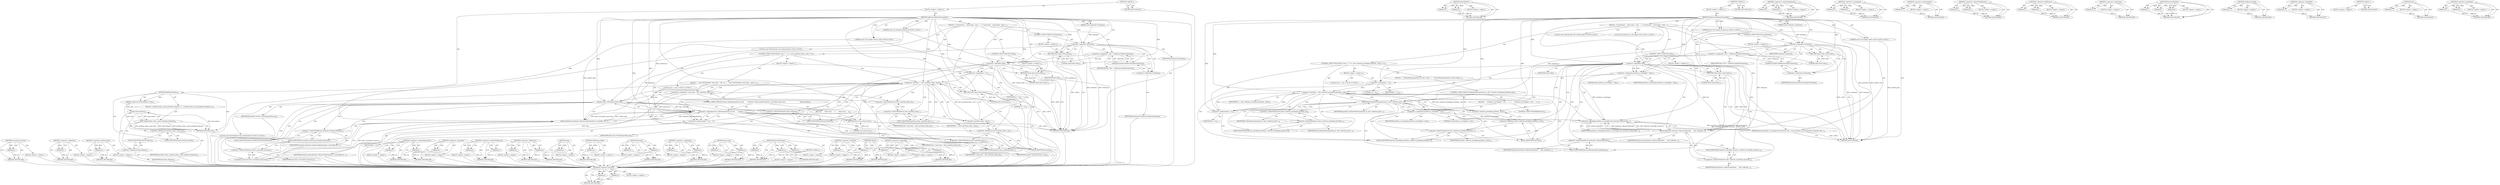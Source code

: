 digraph "&lt;operator&gt;.logicalAnd" {
vulnerable_120 [label=<(METHOD,&lt;operator&gt;.lessThan)>];
vulnerable_121 [label=<(PARAM,p1)>];
vulnerable_122 [label=<(PARAM,p2)>];
vulnerable_123 [label=<(BLOCK,&lt;empty&gt;,&lt;empty&gt;)>];
vulnerable_124 [label=<(METHOD_RETURN,ANY)>];
vulnerable_143 [label=<(METHOD,MatchPattern)>];
vulnerable_144 [label=<(PARAM,p1)>];
vulnerable_145 [label=<(PARAM,p2)>];
vulnerable_146 [label=<(BLOCK,&lt;empty&gt;,&lt;empty&gt;)>];
vulnerable_147 [label=<(METHOD_RETURN,ANY)>];
vulnerable_6 [label=<(METHOD,&lt;global&gt;)<SUB>1</SUB>>];
vulnerable_7 [label=<(BLOCK,&lt;empty&gt;,&lt;empty&gt;)<SUB>1</SUB>>];
vulnerable_8 [label=<(METHOD,IsResourceWebviewAccessible)<SUB>1</SUB>>];
vulnerable_9 [label=<(PARAM,const Extension* extension)<SUB>2</SUB>>];
vulnerable_10 [label="<(PARAM,const std::string&amp; partition_id)<SUB>3</SUB>>"];
vulnerable_11 [label="<(PARAM,const std::string&amp; relative_path)<SUB>4</SUB>>"];
vulnerable_12 [label=<(BLOCK,{
  if (!extension)
    return false;

  const ...,{
  if (!extension)
    return false;

  const ...)<SUB>4</SUB>>];
vulnerable_13 [label=<(CONTROL_STRUCTURE,IF,if (!extension))<SUB>5</SUB>>];
vulnerable_14 [label=<(&lt;operator&gt;.logicalNot,!extension)<SUB>5</SUB>>];
vulnerable_15 [label=<(IDENTIFIER,extension,!extension)<SUB>5</SUB>>];
vulnerable_16 [label=<(BLOCK,&lt;empty&gt;,&lt;empty&gt;)<SUB>6</SUB>>];
vulnerable_17 [label=<(RETURN,return false;,return false;)<SUB>6</SUB>>];
vulnerable_18 [label=<(LITERAL,false,return false;)<SUB>6</SUB>>];
vulnerable_19 [label="<(LOCAL,const WebviewInfo* info: WebviewInfo*)<SUB>8</SUB>>"];
vulnerable_20 [label=<(&lt;operator&gt;.assignment,* info = GetResourcesInfo(*extension))<SUB>8</SUB>>];
vulnerable_21 [label=<(IDENTIFIER,info,* info = GetResourcesInfo(*extension))<SUB>8</SUB>>];
vulnerable_22 [label=<(GetResourcesInfo,GetResourcesInfo(*extension))<SUB>8</SUB>>];
vulnerable_23 [label=<(&lt;operator&gt;.indirection,*extension)<SUB>8</SUB>>];
vulnerable_24 [label=<(IDENTIFIER,extension,GetResourcesInfo(*extension))<SUB>8</SUB>>];
vulnerable_25 [label=<(CONTROL_STRUCTURE,IF,if (!info))<SUB>9</SUB>>];
vulnerable_26 [label=<(&lt;operator&gt;.logicalNot,!info)<SUB>9</SUB>>];
vulnerable_27 [label=<(IDENTIFIER,info,!info)<SUB>9</SUB>>];
vulnerable_28 [label=<(BLOCK,&lt;empty&gt;,&lt;empty&gt;)<SUB>10</SUB>>];
vulnerable_29 [label=<(RETURN,return false;,return false;)<SUB>10</SUB>>];
vulnerable_30 [label=<(LITERAL,false,return false;)<SUB>10</SUB>>];
vulnerable_31 [label="<(LOCAL,bool partition_is_privileged: bool)<SUB>12</SUB>>"];
vulnerable_32 [label=<(&lt;operator&gt;.assignment,partition_is_privileged = false)<SUB>12</SUB>>];
vulnerable_33 [label=<(IDENTIFIER,partition_is_privileged,partition_is_privileged = false)<SUB>12</SUB>>];
vulnerable_34 [label=<(LITERAL,false,partition_is_privileged = false)<SUB>12</SUB>>];
vulnerable_35 [label=<(CONTROL_STRUCTURE,FOR,for (size_t i = 0;i &lt; info-&gt;webview_privileged_partitions_.size();++i))<SUB>13</SUB>>];
vulnerable_36 [label=<(BLOCK,&lt;empty&gt;,&lt;empty&gt;)<SUB>13</SUB>>];
vulnerable_37 [label="<(LOCAL,size_t i: size_t)<SUB>13</SUB>>"];
vulnerable_38 [label=<(&lt;operator&gt;.assignment,i = 0)<SUB>13</SUB>>];
vulnerable_39 [label=<(IDENTIFIER,i,i = 0)<SUB>13</SUB>>];
vulnerable_40 [label=<(LITERAL,0,i = 0)<SUB>13</SUB>>];
vulnerable_41 [label=<(&lt;operator&gt;.lessThan,i &lt; info-&gt;webview_privileged_partitions_.size())<SUB>14</SUB>>];
vulnerable_42 [label=<(IDENTIFIER,i,i &lt; info-&gt;webview_privileged_partitions_.size())<SUB>14</SUB>>];
vulnerable_43 [label=<(size,info-&gt;webview_privileged_partitions_.size())<SUB>14</SUB>>];
vulnerable_44 [label=<(&lt;operator&gt;.fieldAccess,info-&gt;webview_privileged_partitions_.size)<SUB>14</SUB>>];
vulnerable_45 [label=<(&lt;operator&gt;.indirectFieldAccess,info-&gt;webview_privileged_partitions_)<SUB>14</SUB>>];
vulnerable_46 [label=<(IDENTIFIER,info,info-&gt;webview_privileged_partitions_.size())<SUB>14</SUB>>];
vulnerable_47 [label=<(FIELD_IDENTIFIER,webview_privileged_partitions_,webview_privileged_partitions_)<SUB>14</SUB>>];
vulnerable_48 [label=<(FIELD_IDENTIFIER,size,size)<SUB>14</SUB>>];
vulnerable_49 [label=<(&lt;operator&gt;.preIncrement,++i)<SUB>15</SUB>>];
vulnerable_50 [label=<(IDENTIFIER,i,++i)<SUB>15</SUB>>];
vulnerable_51 [label=<(BLOCK,{
    if (MatchPattern(partition_id, info-&gt;webv...,{
    if (MatchPattern(partition_id, info-&gt;webv...)<SUB>15</SUB>>];
vulnerable_52 [label=<(CONTROL_STRUCTURE,IF,if (MatchPattern(partition_id, info-&gt;webview_privileged_partitions_[i])))<SUB>16</SUB>>];
vulnerable_53 [label=<(MatchPattern,MatchPattern(partition_id, info-&gt;webview_privil...)<SUB>16</SUB>>];
vulnerable_54 [label=<(IDENTIFIER,partition_id,MatchPattern(partition_id, info-&gt;webview_privil...)<SUB>16</SUB>>];
vulnerable_55 [label=<(&lt;operator&gt;.indirectIndexAccess,info-&gt;webview_privileged_partitions_[i])<SUB>16</SUB>>];
vulnerable_56 [label=<(&lt;operator&gt;.indirectFieldAccess,info-&gt;webview_privileged_partitions_)<SUB>16</SUB>>];
vulnerable_57 [label=<(IDENTIFIER,info,MatchPattern(partition_id, info-&gt;webview_privil...)<SUB>16</SUB>>];
vulnerable_58 [label=<(FIELD_IDENTIFIER,webview_privileged_partitions_,webview_privileged_partitions_)<SUB>16</SUB>>];
vulnerable_59 [label=<(IDENTIFIER,i,MatchPattern(partition_id, info-&gt;webview_privil...)<SUB>16</SUB>>];
vulnerable_60 [label=<(BLOCK,{
      partition_is_privileged = true;
      b...,{
      partition_is_privileged = true;
      b...)<SUB>16</SUB>>];
vulnerable_61 [label=<(&lt;operator&gt;.assignment,partition_is_privileged = true)<SUB>17</SUB>>];
vulnerable_62 [label=<(IDENTIFIER,partition_is_privileged,partition_is_privileged = true)<SUB>17</SUB>>];
vulnerable_63 [label=<(LITERAL,true,partition_is_privileged = true)<SUB>17</SUB>>];
vulnerable_64 [label=<(CONTROL_STRUCTURE,BREAK,break;)<SUB>18</SUB>>];
vulnerable_65 [label=<(RETURN,return partition_is_privileged &amp;&amp; extension-&gt;Re...,return partition_is_privileged &amp;&amp; extension-&gt;Re...)<SUB>22</SUB>>];
vulnerable_66 [label=<(&lt;operator&gt;.logicalAnd,partition_is_privileged &amp;&amp; extension-&gt;ResourceM...)<SUB>22</SUB>>];
vulnerable_67 [label=<(IDENTIFIER,partition_is_privileged,partition_is_privileged &amp;&amp; extension-&gt;ResourceM...)<SUB>22</SUB>>];
vulnerable_68 [label=<(ResourceMatches,extension-&gt;ResourceMatches(
      info-&gt;webview...)<SUB>22</SUB>>];
vulnerable_69 [label=<(&lt;operator&gt;.indirectFieldAccess,extension-&gt;ResourceMatches)<SUB>22</SUB>>];
vulnerable_70 [label=<(IDENTIFIER,extension,extension-&gt;ResourceMatches(
      info-&gt;webview...)<SUB>22</SUB>>];
vulnerable_71 [label=<(FIELD_IDENTIFIER,ResourceMatches,ResourceMatches)<SUB>22</SUB>>];
vulnerable_72 [label=<(&lt;operator&gt;.indirectFieldAccess,info-&gt;webview_accessible_resources_)<SUB>23</SUB>>];
vulnerable_73 [label=<(IDENTIFIER,info,extension-&gt;ResourceMatches(
      info-&gt;webview...)<SUB>23</SUB>>];
vulnerable_74 [label=<(FIELD_IDENTIFIER,webview_accessible_resources_,webview_accessible_resources_)<SUB>23</SUB>>];
vulnerable_75 [label=<(IDENTIFIER,relative_path,extension-&gt;ResourceMatches(
      info-&gt;webview...)<SUB>23</SUB>>];
vulnerable_76 [label=<(METHOD_RETURN,bool)<SUB>1</SUB>>];
vulnerable_78 [label=<(METHOD_RETURN,ANY)<SUB>1</SUB>>];
vulnerable_148 [label=<(METHOD,&lt;operator&gt;.indirectIndexAccess)>];
vulnerable_149 [label=<(PARAM,p1)>];
vulnerable_150 [label=<(PARAM,p2)>];
vulnerable_151 [label=<(BLOCK,&lt;empty&gt;,&lt;empty&gt;)>];
vulnerable_152 [label=<(METHOD_RETURN,ANY)>];
vulnerable_107 [label=<(METHOD,&lt;operator&gt;.assignment)>];
vulnerable_108 [label=<(PARAM,p1)>];
vulnerable_109 [label=<(PARAM,p2)>];
vulnerable_110 [label=<(BLOCK,&lt;empty&gt;,&lt;empty&gt;)>];
vulnerable_111 [label=<(METHOD_RETURN,ANY)>];
vulnerable_139 [label=<(METHOD,&lt;operator&gt;.preIncrement)>];
vulnerable_140 [label=<(PARAM,p1)>];
vulnerable_141 [label=<(BLOCK,&lt;empty&gt;,&lt;empty&gt;)>];
vulnerable_142 [label=<(METHOD_RETURN,ANY)>];
vulnerable_134 [label=<(METHOD,&lt;operator&gt;.indirectFieldAccess)>];
vulnerable_135 [label=<(PARAM,p1)>];
vulnerable_136 [label=<(PARAM,p2)>];
vulnerable_137 [label=<(BLOCK,&lt;empty&gt;,&lt;empty&gt;)>];
vulnerable_138 [label=<(METHOD_RETURN,ANY)>];
vulnerable_129 [label=<(METHOD,&lt;operator&gt;.fieldAccess)>];
vulnerable_130 [label=<(PARAM,p1)>];
vulnerable_131 [label=<(PARAM,p2)>];
vulnerable_132 [label=<(BLOCK,&lt;empty&gt;,&lt;empty&gt;)>];
vulnerable_133 [label=<(METHOD_RETURN,ANY)>];
vulnerable_116 [label=<(METHOD,&lt;operator&gt;.indirection)>];
vulnerable_117 [label=<(PARAM,p1)>];
vulnerable_118 [label=<(BLOCK,&lt;empty&gt;,&lt;empty&gt;)>];
vulnerable_119 [label=<(METHOD_RETURN,ANY)>];
vulnerable_158 [label=<(METHOD,ResourceMatches)>];
vulnerable_159 [label=<(PARAM,p1)>];
vulnerable_160 [label=<(PARAM,p2)>];
vulnerable_161 [label=<(PARAM,p3)>];
vulnerable_162 [label=<(BLOCK,&lt;empty&gt;,&lt;empty&gt;)>];
vulnerable_163 [label=<(METHOD_RETURN,ANY)>];
vulnerable_112 [label=<(METHOD,GetResourcesInfo)>];
vulnerable_113 [label=<(PARAM,p1)>];
vulnerable_114 [label=<(BLOCK,&lt;empty&gt;,&lt;empty&gt;)>];
vulnerable_115 [label=<(METHOD_RETURN,ANY)>];
vulnerable_103 [label=<(METHOD,&lt;operator&gt;.logicalNot)>];
vulnerable_104 [label=<(PARAM,p1)>];
vulnerable_105 [label=<(BLOCK,&lt;empty&gt;,&lt;empty&gt;)>];
vulnerable_106 [label=<(METHOD_RETURN,ANY)>];
vulnerable_97 [label=<(METHOD,&lt;global&gt;)<SUB>1</SUB>>];
vulnerable_98 [label=<(BLOCK,&lt;empty&gt;,&lt;empty&gt;)>];
vulnerable_99 [label=<(METHOD_RETURN,ANY)>];
vulnerable_125 [label=<(METHOD,size)>];
vulnerable_126 [label=<(PARAM,p1)>];
vulnerable_127 [label=<(BLOCK,&lt;empty&gt;,&lt;empty&gt;)>];
vulnerable_128 [label=<(METHOD_RETURN,ANY)>];
vulnerable_153 [label=<(METHOD,&lt;operator&gt;.logicalAnd)>];
vulnerable_154 [label=<(PARAM,p1)>];
vulnerable_155 [label=<(PARAM,p2)>];
vulnerable_156 [label=<(BLOCK,&lt;empty&gt;,&lt;empty&gt;)>];
vulnerable_157 [label=<(METHOD_RETURN,ANY)>];
fixed_182 [label=<(METHOD,accessible_resources)>];
fixed_183 [label=<(PARAM,p1)>];
fixed_184 [label=<(BLOCK,&lt;empty&gt;,&lt;empty&gt;)>];
fixed_185 [label=<(METHOD_RETURN,ANY)>];
fixed_134 [label=<(METHOD,&lt;operator&gt;.indirection)>];
fixed_135 [label=<(PARAM,p1)>];
fixed_136 [label=<(BLOCK,&lt;empty&gt;,&lt;empty&gt;)>];
fixed_137 [label=<(METHOD_RETURN,ANY)>];
fixed_157 [label=<(METHOD,&lt;operator&gt;.preIncrement)>];
fixed_158 [label=<(PARAM,p1)>];
fixed_159 [label=<(BLOCK,&lt;empty&gt;,&lt;empty&gt;)>];
fixed_160 [label=<(METHOD_RETURN,ANY)>];
fixed_6 [label=<(METHOD,&lt;global&gt;)<SUB>1</SUB>>];
fixed_7 [label=<(BLOCK,&lt;empty&gt;,&lt;empty&gt;)<SUB>1</SUB>>];
fixed_8 [label=<(METHOD,IsResourceWebviewAccessible)<SUB>1</SUB>>];
fixed_9 [label=<(PARAM,const Extension* extension)<SUB>2</SUB>>];
fixed_10 [label="<(PARAM,const std::string&amp; partition_id)<SUB>3</SUB>>"];
fixed_11 [label="<(PARAM,const std::string&amp; relative_path)<SUB>4</SUB>>"];
fixed_12 [label=<(BLOCK,{
  if (!extension)
    return false;

  const ...,{
  if (!extension)
    return false;

  const ...)<SUB>4</SUB>>];
fixed_13 [label=<(CONTROL_STRUCTURE,IF,if (!extension))<SUB>5</SUB>>];
fixed_14 [label=<(&lt;operator&gt;.logicalNot,!extension)<SUB>5</SUB>>];
fixed_15 [label=<(IDENTIFIER,extension,!extension)<SUB>5</SUB>>];
fixed_16 [label=<(BLOCK,&lt;empty&gt;,&lt;empty&gt;)<SUB>6</SUB>>];
fixed_17 [label=<(RETURN,return false;,return false;)<SUB>6</SUB>>];
fixed_18 [label=<(LITERAL,false,return false;)<SUB>6</SUB>>];
fixed_19 [label="<(LOCAL,const WebviewInfo* info: WebviewInfo*)<SUB>8</SUB>>"];
fixed_20 [label=<(&lt;operator&gt;.assignment,* info = GetResourcesInfo(*extension))<SUB>8</SUB>>];
fixed_21 [label=<(IDENTIFIER,info,* info = GetResourcesInfo(*extension))<SUB>8</SUB>>];
fixed_22 [label=<(GetResourcesInfo,GetResourcesInfo(*extension))<SUB>8</SUB>>];
fixed_23 [label=<(&lt;operator&gt;.indirection,*extension)<SUB>8</SUB>>];
fixed_24 [label=<(IDENTIFIER,extension,GetResourcesInfo(*extension))<SUB>8</SUB>>];
fixed_25 [label=<(CONTROL_STRUCTURE,IF,if (!info))<SUB>9</SUB>>];
fixed_26 [label=<(&lt;operator&gt;.logicalNot,!info)<SUB>9</SUB>>];
fixed_27 [label=<(IDENTIFIER,info,!info)<SUB>9</SUB>>];
fixed_28 [label=<(BLOCK,&lt;empty&gt;,&lt;empty&gt;)<SUB>10</SUB>>];
fixed_29 [label=<(RETURN,return false;,return false;)<SUB>10</SUB>>];
fixed_30 [label=<(LITERAL,false,return false;)<SUB>10</SUB>>];
fixed_31 [label=<(CONTROL_STRUCTURE,FOR,for (size_t i = 0;i &lt; info-&gt;partition_items_.size();++i))<SUB>12</SUB>>];
fixed_32 [label=<(BLOCK,&lt;empty&gt;,&lt;empty&gt;)<SUB>12</SUB>>];
fixed_33 [label="<(LOCAL,size_t i: size_t)<SUB>12</SUB>>"];
fixed_34 [label=<(&lt;operator&gt;.assignment,i = 0)<SUB>12</SUB>>];
fixed_35 [label=<(IDENTIFIER,i,i = 0)<SUB>12</SUB>>];
fixed_36 [label=<(LITERAL,0,i = 0)<SUB>12</SUB>>];
fixed_37 [label=<(&lt;operator&gt;.lessThan,i &lt; info-&gt;partition_items_.size())<SUB>12</SUB>>];
fixed_38 [label=<(IDENTIFIER,i,i &lt; info-&gt;partition_items_.size())<SUB>12</SUB>>];
fixed_39 [label=<(size,info-&gt;partition_items_.size())<SUB>12</SUB>>];
fixed_40 [label=<(&lt;operator&gt;.fieldAccess,info-&gt;partition_items_.size)<SUB>12</SUB>>];
fixed_41 [label=<(&lt;operator&gt;.indirectFieldAccess,info-&gt;partition_items_)<SUB>12</SUB>>];
fixed_42 [label=<(IDENTIFIER,info,info-&gt;partition_items_.size())<SUB>12</SUB>>];
fixed_43 [label=<(FIELD_IDENTIFIER,partition_items_,partition_items_)<SUB>12</SUB>>];
fixed_44 [label=<(FIELD_IDENTIFIER,size,size)<SUB>12</SUB>>];
fixed_45 [label=<(&lt;operator&gt;.preIncrement,++i)<SUB>12</SUB>>];
fixed_46 [label=<(IDENTIFIER,i,++i)<SUB>12</SUB>>];
fixed_47 [label=<(BLOCK,{
    const PartitionItem* const item = info-&gt;p...,{
    const PartitionItem* const item = info-&gt;p...)<SUB>12</SUB>>];
fixed_48 [label="<(LOCAL,const PartitionItem* item: PartitionItem*)<SUB>13</SUB>>"];
fixed_49 [label=<(&lt;operator&gt;.assignment,* const item = info-&gt;partition_items_[i])<SUB>13</SUB>>];
fixed_50 [label=<(IDENTIFIER,item,* const item = info-&gt;partition_items_[i])<SUB>13</SUB>>];
fixed_51 [label=<(&lt;operator&gt;.indirectIndexAccess,info-&gt;partition_items_[i])<SUB>13</SUB>>];
fixed_52 [label=<(&lt;operator&gt;.indirectFieldAccess,info-&gt;partition_items_)<SUB>13</SUB>>];
fixed_53 [label=<(IDENTIFIER,info,* const item = info-&gt;partition_items_[i])<SUB>13</SUB>>];
fixed_54 [label=<(FIELD_IDENTIFIER,partition_items_,partition_items_)<SUB>13</SUB>>];
fixed_55 [label=<(IDENTIFIER,i,* const item = info-&gt;partition_items_[i])<SUB>13</SUB>>];
fixed_56 [label=<(CONTROL_STRUCTURE,IF,if (item-&gt;Matches(partition_id) &amp;&amp;
        extension-&gt;ResourceMatches(item-&gt;accessible_resources(),
                                   relative_path)))<SUB>14</SUB>>];
fixed_57 [label=<(&lt;operator&gt;.logicalAnd,item-&gt;Matches(partition_id) &amp;&amp;
        extensio...)<SUB>14</SUB>>];
fixed_58 [label=<(Matches,item-&gt;Matches(partition_id))<SUB>14</SUB>>];
fixed_59 [label=<(&lt;operator&gt;.indirectFieldAccess,item-&gt;Matches)<SUB>14</SUB>>];
fixed_60 [label=<(IDENTIFIER,item,item-&gt;Matches(partition_id))<SUB>14</SUB>>];
fixed_61 [label=<(FIELD_IDENTIFIER,Matches,Matches)<SUB>14</SUB>>];
fixed_62 [label=<(IDENTIFIER,partition_id,item-&gt;Matches(partition_id))<SUB>14</SUB>>];
fixed_63 [label=<(ResourceMatches,extension-&gt;ResourceMatches(item-&gt;accessible_res...)<SUB>15</SUB>>];
fixed_64 [label=<(&lt;operator&gt;.indirectFieldAccess,extension-&gt;ResourceMatches)<SUB>15</SUB>>];
fixed_65 [label=<(IDENTIFIER,extension,extension-&gt;ResourceMatches(item-&gt;accessible_res...)<SUB>15</SUB>>];
fixed_66 [label=<(FIELD_IDENTIFIER,ResourceMatches,ResourceMatches)<SUB>15</SUB>>];
fixed_67 [label=<(accessible_resources,item-&gt;accessible_resources())<SUB>15</SUB>>];
fixed_68 [label=<(&lt;operator&gt;.indirectFieldAccess,item-&gt;accessible_resources)<SUB>15</SUB>>];
fixed_69 [label=<(IDENTIFIER,item,item-&gt;accessible_resources())<SUB>15</SUB>>];
fixed_70 [label=<(FIELD_IDENTIFIER,accessible_resources,accessible_resources)<SUB>15</SUB>>];
fixed_71 [label=<(IDENTIFIER,relative_path,extension-&gt;ResourceMatches(item-&gt;accessible_res...)<SUB>16</SUB>>];
fixed_72 [label=<(BLOCK,{
      return true;
     },{
      return true;
     })<SUB>16</SUB>>];
fixed_73 [label=<(RETURN,return true;,return true;)<SUB>17</SUB>>];
fixed_74 [label=<(LITERAL,true,return true;)<SUB>17</SUB>>];
fixed_75 [label=<(RETURN,return false;,return false;)<SUB>21</SUB>>];
fixed_76 [label=<(LITERAL,false,return false;)<SUB>21</SUB>>];
fixed_77 [label=<(METHOD_RETURN,bool)<SUB>1</SUB>>];
fixed_79 [label=<(METHOD,AddPartitionItem)<SUB>24</SUB>>];
fixed_80 [label=<(PARAM,scoped_ptr&lt;PartitionItem&gt; item)<SUB>24</SUB>>];
fixed_81 [label=<(BLOCK,{
  partition_items_.push_back(item.release());
 },{
  partition_items_.push_back(item.release());
 })<SUB>24</SUB>>];
fixed_82 [label=<(push_back,partition_items_.push_back(item.release()))<SUB>25</SUB>>];
fixed_83 [label=<(&lt;operator&gt;.fieldAccess,partition_items_.push_back)<SUB>25</SUB>>];
fixed_84 [label=<(IDENTIFIER,partition_items_,partition_items_.push_back(item.release()))<SUB>25</SUB>>];
fixed_85 [label=<(FIELD_IDENTIFIER,push_back,push_back)<SUB>25</SUB>>];
fixed_86 [label=<(release,item.release())<SUB>25</SUB>>];
fixed_87 [label=<(&lt;operator&gt;.fieldAccess,item.release)<SUB>25</SUB>>];
fixed_88 [label=<(IDENTIFIER,item,item.release())<SUB>25</SUB>>];
fixed_89 [label=<(FIELD_IDENTIFIER,release,release)<SUB>25</SUB>>];
fixed_90 [label=<(METHOD_RETURN,void)<SUB>24</SUB>>];
fixed_92 [label=<(METHOD_RETURN,ANY)<SUB>1</SUB>>];
fixed_161 [label=<(METHOD,&lt;operator&gt;.indirectIndexAccess)>];
fixed_162 [label=<(PARAM,p1)>];
fixed_163 [label=<(PARAM,p2)>];
fixed_164 [label=<(BLOCK,&lt;empty&gt;,&lt;empty&gt;)>];
fixed_165 [label=<(METHOD_RETURN,ANY)>];
fixed_121 [label=<(METHOD,&lt;operator&gt;.logicalNot)>];
fixed_122 [label=<(PARAM,p1)>];
fixed_123 [label=<(BLOCK,&lt;empty&gt;,&lt;empty&gt;)>];
fixed_124 [label=<(METHOD_RETURN,ANY)>];
fixed_152 [label=<(METHOD,&lt;operator&gt;.indirectFieldAccess)>];
fixed_153 [label=<(PARAM,p1)>];
fixed_154 [label=<(PARAM,p2)>];
fixed_155 [label=<(BLOCK,&lt;empty&gt;,&lt;empty&gt;)>];
fixed_156 [label=<(METHOD_RETURN,ANY)>];
fixed_147 [label=<(METHOD,&lt;operator&gt;.fieldAccess)>];
fixed_148 [label=<(PARAM,p1)>];
fixed_149 [label=<(PARAM,p2)>];
fixed_150 [label=<(BLOCK,&lt;empty&gt;,&lt;empty&gt;)>];
fixed_151 [label=<(METHOD_RETURN,ANY)>];
fixed_143 [label=<(METHOD,size)>];
fixed_144 [label=<(PARAM,p1)>];
fixed_145 [label=<(BLOCK,&lt;empty&gt;,&lt;empty&gt;)>];
fixed_146 [label=<(METHOD_RETURN,ANY)>];
fixed_130 [label=<(METHOD,GetResourcesInfo)>];
fixed_131 [label=<(PARAM,p1)>];
fixed_132 [label=<(BLOCK,&lt;empty&gt;,&lt;empty&gt;)>];
fixed_133 [label=<(METHOD_RETURN,ANY)>];
fixed_171 [label=<(METHOD,Matches)>];
fixed_172 [label=<(PARAM,p1)>];
fixed_173 [label=<(PARAM,p2)>];
fixed_174 [label=<(BLOCK,&lt;empty&gt;,&lt;empty&gt;)>];
fixed_175 [label=<(METHOD_RETURN,ANY)>];
fixed_125 [label=<(METHOD,&lt;operator&gt;.assignment)>];
fixed_126 [label=<(PARAM,p1)>];
fixed_127 [label=<(PARAM,p2)>];
fixed_128 [label=<(BLOCK,&lt;empty&gt;,&lt;empty&gt;)>];
fixed_129 [label=<(METHOD_RETURN,ANY)>];
fixed_115 [label=<(METHOD,&lt;global&gt;)<SUB>1</SUB>>];
fixed_116 [label=<(BLOCK,&lt;empty&gt;,&lt;empty&gt;)>];
fixed_117 [label=<(METHOD_RETURN,ANY)>];
fixed_186 [label=<(METHOD,push_back)>];
fixed_187 [label=<(PARAM,p1)>];
fixed_188 [label=<(PARAM,p2)>];
fixed_189 [label=<(BLOCK,&lt;empty&gt;,&lt;empty&gt;)>];
fixed_190 [label=<(METHOD_RETURN,ANY)>];
fixed_176 [label=<(METHOD,ResourceMatches)>];
fixed_177 [label=<(PARAM,p1)>];
fixed_178 [label=<(PARAM,p2)>];
fixed_179 [label=<(PARAM,p3)>];
fixed_180 [label=<(BLOCK,&lt;empty&gt;,&lt;empty&gt;)>];
fixed_181 [label=<(METHOD_RETURN,ANY)>];
fixed_138 [label=<(METHOD,&lt;operator&gt;.lessThan)>];
fixed_139 [label=<(PARAM,p1)>];
fixed_140 [label=<(PARAM,p2)>];
fixed_141 [label=<(BLOCK,&lt;empty&gt;,&lt;empty&gt;)>];
fixed_142 [label=<(METHOD_RETURN,ANY)>];
fixed_191 [label=<(METHOD,release)>];
fixed_192 [label=<(PARAM,p1)>];
fixed_193 [label=<(BLOCK,&lt;empty&gt;,&lt;empty&gt;)>];
fixed_194 [label=<(METHOD_RETURN,ANY)>];
fixed_166 [label=<(METHOD,&lt;operator&gt;.logicalAnd)>];
fixed_167 [label=<(PARAM,p1)>];
fixed_168 [label=<(PARAM,p2)>];
fixed_169 [label=<(BLOCK,&lt;empty&gt;,&lt;empty&gt;)>];
fixed_170 [label=<(METHOD_RETURN,ANY)>];
vulnerable_120 -> vulnerable_121  [key=0, label="AST: "];
vulnerable_120 -> vulnerable_121  [key=1, label="DDG: "];
vulnerable_120 -> vulnerable_123  [key=0, label="AST: "];
vulnerable_120 -> vulnerable_122  [key=0, label="AST: "];
vulnerable_120 -> vulnerable_122  [key=1, label="DDG: "];
vulnerable_120 -> vulnerable_124  [key=0, label="AST: "];
vulnerable_120 -> vulnerable_124  [key=1, label="CFG: "];
vulnerable_121 -> vulnerable_124  [key=0, label="DDG: p1"];
vulnerable_122 -> vulnerable_124  [key=0, label="DDG: p2"];
vulnerable_143 -> vulnerable_144  [key=0, label="AST: "];
vulnerable_143 -> vulnerable_144  [key=1, label="DDG: "];
vulnerable_143 -> vulnerable_146  [key=0, label="AST: "];
vulnerable_143 -> vulnerable_145  [key=0, label="AST: "];
vulnerable_143 -> vulnerable_145  [key=1, label="DDG: "];
vulnerable_143 -> vulnerable_147  [key=0, label="AST: "];
vulnerable_143 -> vulnerable_147  [key=1, label="CFG: "];
vulnerable_144 -> vulnerable_147  [key=0, label="DDG: p1"];
vulnerable_145 -> vulnerable_147  [key=0, label="DDG: p2"];
vulnerable_6 -> vulnerable_7  [key=0, label="AST: "];
vulnerable_6 -> vulnerable_78  [key=0, label="AST: "];
vulnerable_6 -> vulnerable_78  [key=1, label="CFG: "];
vulnerable_7 -> vulnerable_8  [key=0, label="AST: "];
vulnerable_8 -> vulnerable_9  [key=0, label="AST: "];
vulnerable_8 -> vulnerable_9  [key=1, label="DDG: "];
vulnerable_8 -> vulnerable_10  [key=0, label="AST: "];
vulnerable_8 -> vulnerable_10  [key=1, label="DDG: "];
vulnerable_8 -> vulnerable_11  [key=0, label="AST: "];
vulnerable_8 -> vulnerable_11  [key=1, label="DDG: "];
vulnerable_8 -> vulnerable_12  [key=0, label="AST: "];
vulnerable_8 -> vulnerable_76  [key=0, label="AST: "];
vulnerable_8 -> vulnerable_14  [key=0, label="CFG: "];
vulnerable_8 -> vulnerable_14  [key=1, label="DDG: "];
vulnerable_8 -> vulnerable_32  [key=0, label="DDG: "];
vulnerable_8 -> vulnerable_17  [key=0, label="DDG: "];
vulnerable_8 -> vulnerable_26  [key=0, label="DDG: "];
vulnerable_8 -> vulnerable_29  [key=0, label="DDG: "];
vulnerable_8 -> vulnerable_38  [key=0, label="DDG: "];
vulnerable_8 -> vulnerable_41  [key=0, label="DDG: "];
vulnerable_8 -> vulnerable_49  [key=0, label="DDG: "];
vulnerable_8 -> vulnerable_66  [key=0, label="DDG: "];
vulnerable_8 -> vulnerable_18  [key=0, label="DDG: "];
vulnerable_8 -> vulnerable_30  [key=0, label="DDG: "];
vulnerable_8 -> vulnerable_68  [key=0, label="DDG: "];
vulnerable_8 -> vulnerable_53  [key=0, label="DDG: "];
vulnerable_8 -> vulnerable_61  [key=0, label="DDG: "];
vulnerable_9 -> vulnerable_14  [key=0, label="DDG: extension"];
vulnerable_10 -> vulnerable_76  [key=0, label="DDG: partition_id"];
vulnerable_10 -> vulnerable_53  [key=0, label="DDG: partition_id"];
vulnerable_11 -> vulnerable_76  [key=0, label="DDG: relative_path"];
vulnerable_11 -> vulnerable_68  [key=0, label="DDG: relative_path"];
vulnerable_12 -> vulnerable_13  [key=0, label="AST: "];
vulnerable_12 -> vulnerable_19  [key=0, label="AST: "];
vulnerable_12 -> vulnerable_20  [key=0, label="AST: "];
vulnerable_12 -> vulnerable_25  [key=0, label="AST: "];
vulnerable_12 -> vulnerable_31  [key=0, label="AST: "];
vulnerable_12 -> vulnerable_32  [key=0, label="AST: "];
vulnerable_12 -> vulnerable_35  [key=0, label="AST: "];
vulnerable_12 -> vulnerable_65  [key=0, label="AST: "];
vulnerable_13 -> vulnerable_14  [key=0, label="AST: "];
vulnerable_13 -> vulnerable_16  [key=0, label="AST: "];
vulnerable_14 -> vulnerable_15  [key=0, label="AST: "];
vulnerable_14 -> vulnerable_17  [key=0, label="CFG: "];
vulnerable_14 -> vulnerable_17  [key=1, label="CDG: "];
vulnerable_14 -> vulnerable_23  [key=0, label="CFG: "];
vulnerable_14 -> vulnerable_23  [key=1, label="CDG: "];
vulnerable_14 -> vulnerable_76  [key=0, label="DDG: extension"];
vulnerable_14 -> vulnerable_76  [key=1, label="DDG: !extension"];
vulnerable_14 -> vulnerable_68  [key=0, label="DDG: extension"];
vulnerable_14 -> vulnerable_26  [key=0, label="CDG: "];
vulnerable_14 -> vulnerable_20  [key=0, label="CDG: "];
vulnerable_14 -> vulnerable_22  [key=0, label="CDG: "];
vulnerable_16 -> vulnerable_17  [key=0, label="AST: "];
vulnerable_17 -> vulnerable_18  [key=0, label="AST: "];
vulnerable_17 -> vulnerable_76  [key=0, label="CFG: "];
vulnerable_17 -> vulnerable_76  [key=1, label="DDG: &lt;RET&gt;"];
vulnerable_18 -> vulnerable_17  [key=0, label="DDG: false"];
vulnerable_20 -> vulnerable_21  [key=0, label="AST: "];
vulnerable_20 -> vulnerable_22  [key=0, label="AST: "];
vulnerable_20 -> vulnerable_26  [key=0, label="CFG: "];
vulnerable_20 -> vulnerable_26  [key=1, label="DDG: info"];
vulnerable_22 -> vulnerable_23  [key=0, label="AST: "];
vulnerable_22 -> vulnerable_20  [key=0, label="CFG: "];
vulnerable_22 -> vulnerable_20  [key=1, label="DDG: *extension"];
vulnerable_23 -> vulnerable_24  [key=0, label="AST: "];
vulnerable_23 -> vulnerable_22  [key=0, label="CFG: "];
vulnerable_25 -> vulnerable_26  [key=0, label="AST: "];
vulnerable_25 -> vulnerable_28  [key=0, label="AST: "];
vulnerable_26 -> vulnerable_27  [key=0, label="AST: "];
vulnerable_26 -> vulnerable_29  [key=0, label="CFG: "];
vulnerable_26 -> vulnerable_29  [key=1, label="CDG: "];
vulnerable_26 -> vulnerable_32  [key=0, label="CFG: "];
vulnerable_26 -> vulnerable_32  [key=1, label="CDG: "];
vulnerable_26 -> vulnerable_68  [key=0, label="DDG: info"];
vulnerable_26 -> vulnerable_68  [key=1, label="CDG: "];
vulnerable_26 -> vulnerable_47  [key=0, label="CDG: "];
vulnerable_26 -> vulnerable_48  [key=0, label="CDG: "];
vulnerable_26 -> vulnerable_66  [key=0, label="CDG: "];
vulnerable_26 -> vulnerable_38  [key=0, label="CDG: "];
vulnerable_26 -> vulnerable_45  [key=0, label="CDG: "];
vulnerable_26 -> vulnerable_65  [key=0, label="CDG: "];
vulnerable_26 -> vulnerable_44  [key=0, label="CDG: "];
vulnerable_26 -> vulnerable_43  [key=0, label="CDG: "];
vulnerable_26 -> vulnerable_41  [key=0, label="CDG: "];
vulnerable_26 -> vulnerable_72  [key=0, label="CDG: "];
vulnerable_26 -> vulnerable_69  [key=0, label="CDG: "];
vulnerable_26 -> vulnerable_74  [key=0, label="CDG: "];
vulnerable_26 -> vulnerable_71  [key=0, label="CDG: "];
vulnerable_28 -> vulnerable_29  [key=0, label="AST: "];
vulnerable_29 -> vulnerable_30  [key=0, label="AST: "];
vulnerable_29 -> vulnerable_76  [key=0, label="CFG: "];
vulnerable_29 -> vulnerable_76  [key=1, label="DDG: &lt;RET&gt;"];
vulnerable_30 -> vulnerable_29  [key=0, label="DDG: false"];
vulnerable_32 -> vulnerable_33  [key=0, label="AST: "];
vulnerable_32 -> vulnerable_34  [key=0, label="AST: "];
vulnerable_32 -> vulnerable_38  [key=0, label="CFG: "];
vulnerable_32 -> vulnerable_66  [key=0, label="DDG: partition_is_privileged"];
vulnerable_35 -> vulnerable_36  [key=0, label="AST: "];
vulnerable_35 -> vulnerable_41  [key=0, label="AST: "];
vulnerable_35 -> vulnerable_49  [key=0, label="AST: "];
vulnerable_35 -> vulnerable_51  [key=0, label="AST: "];
vulnerable_36 -> vulnerable_37  [key=0, label="AST: "];
vulnerable_36 -> vulnerable_38  [key=0, label="AST: "];
vulnerable_38 -> vulnerable_39  [key=0, label="AST: "];
vulnerable_38 -> vulnerable_40  [key=0, label="AST: "];
vulnerable_38 -> vulnerable_47  [key=0, label="CFG: "];
vulnerable_38 -> vulnerable_41  [key=0, label="DDG: i"];
vulnerable_41 -> vulnerable_42  [key=0, label="AST: "];
vulnerable_41 -> vulnerable_43  [key=0, label="AST: "];
vulnerable_41 -> vulnerable_58  [key=0, label="CFG: "];
vulnerable_41 -> vulnerable_58  [key=1, label="CDG: "];
vulnerable_41 -> vulnerable_66  [key=0, label="CFG: "];
vulnerable_41 -> vulnerable_71  [key=0, label="CFG: "];
vulnerable_41 -> vulnerable_49  [key=0, label="DDG: i"];
vulnerable_41 -> vulnerable_56  [key=0, label="CDG: "];
vulnerable_41 -> vulnerable_53  [key=0, label="CDG: "];
vulnerable_41 -> vulnerable_55  [key=0, label="CDG: "];
vulnerable_43 -> vulnerable_44  [key=0, label="AST: "];
vulnerable_43 -> vulnerable_41  [key=0, label="CFG: "];
vulnerable_43 -> vulnerable_41  [key=1, label="DDG: info-&gt;webview_privileged_partitions_.size"];
vulnerable_44 -> vulnerable_45  [key=0, label="AST: "];
vulnerable_44 -> vulnerable_48  [key=0, label="AST: "];
vulnerable_44 -> vulnerable_43  [key=0, label="CFG: "];
vulnerable_45 -> vulnerable_46  [key=0, label="AST: "];
vulnerable_45 -> vulnerable_47  [key=0, label="AST: "];
vulnerable_45 -> vulnerable_48  [key=0, label="CFG: "];
vulnerable_47 -> vulnerable_45  [key=0, label="CFG: "];
vulnerable_48 -> vulnerable_44  [key=0, label="CFG: "];
vulnerable_49 -> vulnerable_50  [key=0, label="AST: "];
vulnerable_49 -> vulnerable_47  [key=0, label="CFG: "];
vulnerable_49 -> vulnerable_41  [key=0, label="DDG: i"];
vulnerable_51 -> vulnerable_52  [key=0, label="AST: "];
vulnerable_52 -> vulnerable_53  [key=0, label="AST: "];
vulnerable_52 -> vulnerable_60  [key=0, label="AST: "];
vulnerable_53 -> vulnerable_54  [key=0, label="AST: "];
vulnerable_53 -> vulnerable_55  [key=0, label="AST: "];
vulnerable_53 -> vulnerable_61  [key=0, label="CFG: "];
vulnerable_53 -> vulnerable_61  [key=1, label="CDG: "];
vulnerable_53 -> vulnerable_49  [key=0, label="CFG: "];
vulnerable_53 -> vulnerable_49  [key=1, label="CDG: "];
vulnerable_53 -> vulnerable_47  [key=0, label="CDG: "];
vulnerable_53 -> vulnerable_48  [key=0, label="CDG: "];
vulnerable_53 -> vulnerable_45  [key=0, label="CDG: "];
vulnerable_53 -> vulnerable_44  [key=0, label="CDG: "];
vulnerable_53 -> vulnerable_43  [key=0, label="CDG: "];
vulnerable_53 -> vulnerable_41  [key=0, label="CDG: "];
vulnerable_55 -> vulnerable_56  [key=0, label="AST: "];
vulnerable_55 -> vulnerable_59  [key=0, label="AST: "];
vulnerable_55 -> vulnerable_53  [key=0, label="CFG: "];
vulnerable_56 -> vulnerable_57  [key=0, label="AST: "];
vulnerable_56 -> vulnerable_58  [key=0, label="AST: "];
vulnerable_56 -> vulnerable_55  [key=0, label="CFG: "];
vulnerable_58 -> vulnerable_56  [key=0, label="CFG: "];
vulnerable_60 -> vulnerable_61  [key=0, label="AST: "];
vulnerable_60 -> vulnerable_64  [key=0, label="AST: "];
vulnerable_61 -> vulnerable_62  [key=0, label="AST: "];
vulnerable_61 -> vulnerable_63  [key=0, label="AST: "];
vulnerable_61 -> vulnerable_66  [key=0, label="CFG: "];
vulnerable_61 -> vulnerable_66  [key=1, label="DDG: partition_is_privileged"];
vulnerable_61 -> vulnerable_71  [key=0, label="CFG: "];
vulnerable_65 -> vulnerable_66  [key=0, label="AST: "];
vulnerable_65 -> vulnerable_76  [key=0, label="CFG: "];
vulnerable_65 -> vulnerable_76  [key=1, label="DDG: &lt;RET&gt;"];
vulnerable_66 -> vulnerable_67  [key=0, label="AST: "];
vulnerable_66 -> vulnerable_68  [key=0, label="AST: "];
vulnerable_66 -> vulnerable_65  [key=0, label="CFG: "];
vulnerable_66 -> vulnerable_65  [key=1, label="DDG: partition_is_privileged &amp;&amp; extension-&gt;ResourceMatches(
      info-&gt;webview_accessible_resources_, relative_path)"];
vulnerable_68 -> vulnerable_69  [key=0, label="AST: "];
vulnerable_68 -> vulnerable_72  [key=0, label="AST: "];
vulnerable_68 -> vulnerable_75  [key=0, label="AST: "];
vulnerable_68 -> vulnerable_66  [key=0, label="CFG: "];
vulnerable_68 -> vulnerable_66  [key=1, label="DDG: extension-&gt;ResourceMatches"];
vulnerable_68 -> vulnerable_66  [key=2, label="DDG: info-&gt;webview_accessible_resources_"];
vulnerable_68 -> vulnerable_66  [key=3, label="DDG: relative_path"];
vulnerable_69 -> vulnerable_70  [key=0, label="AST: "];
vulnerable_69 -> vulnerable_71  [key=0, label="AST: "];
vulnerable_69 -> vulnerable_74  [key=0, label="CFG: "];
vulnerable_71 -> vulnerable_69  [key=0, label="CFG: "];
vulnerable_72 -> vulnerable_73  [key=0, label="AST: "];
vulnerable_72 -> vulnerable_74  [key=0, label="AST: "];
vulnerable_72 -> vulnerable_68  [key=0, label="CFG: "];
vulnerable_74 -> vulnerable_72  [key=0, label="CFG: "];
vulnerable_148 -> vulnerable_149  [key=0, label="AST: "];
vulnerable_148 -> vulnerable_149  [key=1, label="DDG: "];
vulnerable_148 -> vulnerable_151  [key=0, label="AST: "];
vulnerable_148 -> vulnerable_150  [key=0, label="AST: "];
vulnerable_148 -> vulnerable_150  [key=1, label="DDG: "];
vulnerable_148 -> vulnerable_152  [key=0, label="AST: "];
vulnerable_148 -> vulnerable_152  [key=1, label="CFG: "];
vulnerable_149 -> vulnerable_152  [key=0, label="DDG: p1"];
vulnerable_150 -> vulnerable_152  [key=0, label="DDG: p2"];
vulnerable_107 -> vulnerable_108  [key=0, label="AST: "];
vulnerable_107 -> vulnerable_108  [key=1, label="DDG: "];
vulnerable_107 -> vulnerable_110  [key=0, label="AST: "];
vulnerable_107 -> vulnerable_109  [key=0, label="AST: "];
vulnerable_107 -> vulnerable_109  [key=1, label="DDG: "];
vulnerable_107 -> vulnerable_111  [key=0, label="AST: "];
vulnerable_107 -> vulnerable_111  [key=1, label="CFG: "];
vulnerable_108 -> vulnerable_111  [key=0, label="DDG: p1"];
vulnerable_109 -> vulnerable_111  [key=0, label="DDG: p2"];
vulnerable_139 -> vulnerable_140  [key=0, label="AST: "];
vulnerable_139 -> vulnerable_140  [key=1, label="DDG: "];
vulnerable_139 -> vulnerable_141  [key=0, label="AST: "];
vulnerable_139 -> vulnerable_142  [key=0, label="AST: "];
vulnerable_139 -> vulnerable_142  [key=1, label="CFG: "];
vulnerable_140 -> vulnerable_142  [key=0, label="DDG: p1"];
vulnerable_134 -> vulnerable_135  [key=0, label="AST: "];
vulnerable_134 -> vulnerable_135  [key=1, label="DDG: "];
vulnerable_134 -> vulnerable_137  [key=0, label="AST: "];
vulnerable_134 -> vulnerable_136  [key=0, label="AST: "];
vulnerable_134 -> vulnerable_136  [key=1, label="DDG: "];
vulnerable_134 -> vulnerable_138  [key=0, label="AST: "];
vulnerable_134 -> vulnerable_138  [key=1, label="CFG: "];
vulnerable_135 -> vulnerable_138  [key=0, label="DDG: p1"];
vulnerable_136 -> vulnerable_138  [key=0, label="DDG: p2"];
vulnerable_129 -> vulnerable_130  [key=0, label="AST: "];
vulnerable_129 -> vulnerable_130  [key=1, label="DDG: "];
vulnerable_129 -> vulnerable_132  [key=0, label="AST: "];
vulnerable_129 -> vulnerable_131  [key=0, label="AST: "];
vulnerable_129 -> vulnerable_131  [key=1, label="DDG: "];
vulnerable_129 -> vulnerable_133  [key=0, label="AST: "];
vulnerable_129 -> vulnerable_133  [key=1, label="CFG: "];
vulnerable_130 -> vulnerable_133  [key=0, label="DDG: p1"];
vulnerable_131 -> vulnerable_133  [key=0, label="DDG: p2"];
vulnerable_116 -> vulnerable_117  [key=0, label="AST: "];
vulnerable_116 -> vulnerable_117  [key=1, label="DDG: "];
vulnerable_116 -> vulnerable_118  [key=0, label="AST: "];
vulnerable_116 -> vulnerable_119  [key=0, label="AST: "];
vulnerable_116 -> vulnerable_119  [key=1, label="CFG: "];
vulnerable_117 -> vulnerable_119  [key=0, label="DDG: p1"];
vulnerable_158 -> vulnerable_159  [key=0, label="AST: "];
vulnerable_158 -> vulnerable_159  [key=1, label="DDG: "];
vulnerable_158 -> vulnerable_162  [key=0, label="AST: "];
vulnerable_158 -> vulnerable_160  [key=0, label="AST: "];
vulnerable_158 -> vulnerable_160  [key=1, label="DDG: "];
vulnerable_158 -> vulnerable_163  [key=0, label="AST: "];
vulnerable_158 -> vulnerable_163  [key=1, label="CFG: "];
vulnerable_158 -> vulnerable_161  [key=0, label="AST: "];
vulnerable_158 -> vulnerable_161  [key=1, label="DDG: "];
vulnerable_159 -> vulnerable_163  [key=0, label="DDG: p1"];
vulnerable_160 -> vulnerable_163  [key=0, label="DDG: p2"];
vulnerable_161 -> vulnerable_163  [key=0, label="DDG: p3"];
vulnerable_112 -> vulnerable_113  [key=0, label="AST: "];
vulnerable_112 -> vulnerable_113  [key=1, label="DDG: "];
vulnerable_112 -> vulnerable_114  [key=0, label="AST: "];
vulnerable_112 -> vulnerable_115  [key=0, label="AST: "];
vulnerable_112 -> vulnerable_115  [key=1, label="CFG: "];
vulnerable_113 -> vulnerable_115  [key=0, label="DDG: p1"];
vulnerable_103 -> vulnerable_104  [key=0, label="AST: "];
vulnerable_103 -> vulnerable_104  [key=1, label="DDG: "];
vulnerable_103 -> vulnerable_105  [key=0, label="AST: "];
vulnerable_103 -> vulnerable_106  [key=0, label="AST: "];
vulnerable_103 -> vulnerable_106  [key=1, label="CFG: "];
vulnerable_104 -> vulnerable_106  [key=0, label="DDG: p1"];
vulnerable_97 -> vulnerable_98  [key=0, label="AST: "];
vulnerable_97 -> vulnerable_99  [key=0, label="AST: "];
vulnerable_97 -> vulnerable_99  [key=1, label="CFG: "];
vulnerable_125 -> vulnerable_126  [key=0, label="AST: "];
vulnerable_125 -> vulnerable_126  [key=1, label="DDG: "];
vulnerable_125 -> vulnerable_127  [key=0, label="AST: "];
vulnerable_125 -> vulnerable_128  [key=0, label="AST: "];
vulnerable_125 -> vulnerable_128  [key=1, label="CFG: "];
vulnerable_126 -> vulnerable_128  [key=0, label="DDG: p1"];
vulnerable_153 -> vulnerable_154  [key=0, label="AST: "];
vulnerable_153 -> vulnerable_154  [key=1, label="DDG: "];
vulnerable_153 -> vulnerable_156  [key=0, label="AST: "];
vulnerable_153 -> vulnerable_155  [key=0, label="AST: "];
vulnerable_153 -> vulnerable_155  [key=1, label="DDG: "];
vulnerable_153 -> vulnerable_157  [key=0, label="AST: "];
vulnerable_153 -> vulnerable_157  [key=1, label="CFG: "];
vulnerable_154 -> vulnerable_157  [key=0, label="DDG: p1"];
vulnerable_155 -> vulnerable_157  [key=0, label="DDG: p2"];
fixed_182 -> fixed_183  [key=0, label="AST: "];
fixed_182 -> fixed_183  [key=1, label="DDG: "];
fixed_182 -> fixed_184  [key=0, label="AST: "];
fixed_182 -> fixed_185  [key=0, label="AST: "];
fixed_182 -> fixed_185  [key=1, label="CFG: "];
fixed_183 -> fixed_185  [key=0, label="DDG: p1"];
fixed_184 -> vulnerable_120  [key=0];
fixed_185 -> vulnerable_120  [key=0];
fixed_134 -> fixed_135  [key=0, label="AST: "];
fixed_134 -> fixed_135  [key=1, label="DDG: "];
fixed_134 -> fixed_136  [key=0, label="AST: "];
fixed_134 -> fixed_137  [key=0, label="AST: "];
fixed_134 -> fixed_137  [key=1, label="CFG: "];
fixed_135 -> fixed_137  [key=0, label="DDG: p1"];
fixed_136 -> vulnerable_120  [key=0];
fixed_137 -> vulnerable_120  [key=0];
fixed_157 -> fixed_158  [key=0, label="AST: "];
fixed_157 -> fixed_158  [key=1, label="DDG: "];
fixed_157 -> fixed_159  [key=0, label="AST: "];
fixed_157 -> fixed_160  [key=0, label="AST: "];
fixed_157 -> fixed_160  [key=1, label="CFG: "];
fixed_158 -> fixed_160  [key=0, label="DDG: p1"];
fixed_159 -> vulnerable_120  [key=0];
fixed_160 -> vulnerable_120  [key=0];
fixed_6 -> fixed_7  [key=0, label="AST: "];
fixed_6 -> fixed_92  [key=0, label="AST: "];
fixed_6 -> fixed_92  [key=1, label="CFG: "];
fixed_7 -> fixed_8  [key=0, label="AST: "];
fixed_7 -> fixed_79  [key=0, label="AST: "];
fixed_8 -> fixed_9  [key=0, label="AST: "];
fixed_8 -> fixed_9  [key=1, label="DDG: "];
fixed_8 -> fixed_10  [key=0, label="AST: "];
fixed_8 -> fixed_10  [key=1, label="DDG: "];
fixed_8 -> fixed_11  [key=0, label="AST: "];
fixed_8 -> fixed_11  [key=1, label="DDG: "];
fixed_8 -> fixed_12  [key=0, label="AST: "];
fixed_8 -> fixed_77  [key=0, label="AST: "];
fixed_8 -> fixed_14  [key=0, label="CFG: "];
fixed_8 -> fixed_14  [key=1, label="DDG: "];
fixed_8 -> fixed_75  [key=0, label="DDG: "];
fixed_8 -> fixed_76  [key=0, label="DDG: "];
fixed_8 -> fixed_17  [key=0, label="DDG: "];
fixed_8 -> fixed_26  [key=0, label="DDG: "];
fixed_8 -> fixed_29  [key=0, label="DDG: "];
fixed_8 -> fixed_34  [key=0, label="DDG: "];
fixed_8 -> fixed_37  [key=0, label="DDG: "];
fixed_8 -> fixed_45  [key=0, label="DDG: "];
fixed_8 -> fixed_18  [key=0, label="DDG: "];
fixed_8 -> fixed_30  [key=0, label="DDG: "];
fixed_8 -> fixed_73  [key=0, label="DDG: "];
fixed_8 -> fixed_58  [key=0, label="DDG: "];
fixed_8 -> fixed_63  [key=0, label="DDG: "];
fixed_8 -> fixed_74  [key=0, label="DDG: "];
fixed_9 -> fixed_14  [key=0, label="DDG: extension"];
fixed_10 -> fixed_77  [key=0, label="DDG: partition_id"];
fixed_10 -> fixed_58  [key=0, label="DDG: partition_id"];
fixed_11 -> fixed_77  [key=0, label="DDG: relative_path"];
fixed_11 -> fixed_63  [key=0, label="DDG: relative_path"];
fixed_12 -> fixed_13  [key=0, label="AST: "];
fixed_12 -> fixed_19  [key=0, label="AST: "];
fixed_12 -> fixed_20  [key=0, label="AST: "];
fixed_12 -> fixed_25  [key=0, label="AST: "];
fixed_12 -> fixed_31  [key=0, label="AST: "];
fixed_12 -> fixed_75  [key=0, label="AST: "];
fixed_13 -> fixed_14  [key=0, label="AST: "];
fixed_13 -> fixed_16  [key=0, label="AST: "];
fixed_14 -> fixed_15  [key=0, label="AST: "];
fixed_14 -> fixed_17  [key=0, label="CFG: "];
fixed_14 -> fixed_17  [key=1, label="CDG: "];
fixed_14 -> fixed_23  [key=0, label="CFG: "];
fixed_14 -> fixed_23  [key=1, label="CDG: "];
fixed_14 -> fixed_77  [key=0, label="DDG: extension"];
fixed_14 -> fixed_77  [key=1, label="DDG: !extension"];
fixed_14 -> fixed_63  [key=0, label="DDG: extension"];
fixed_14 -> fixed_26  [key=0, label="CDG: "];
fixed_14 -> fixed_20  [key=0, label="CDG: "];
fixed_14 -> fixed_22  [key=0, label="CDG: "];
fixed_15 -> vulnerable_120  [key=0];
fixed_16 -> fixed_17  [key=0, label="AST: "];
fixed_17 -> fixed_18  [key=0, label="AST: "];
fixed_17 -> fixed_77  [key=0, label="CFG: "];
fixed_17 -> fixed_77  [key=1, label="DDG: &lt;RET&gt;"];
fixed_18 -> fixed_17  [key=0, label="DDG: false"];
fixed_19 -> vulnerable_120  [key=0];
fixed_20 -> fixed_21  [key=0, label="AST: "];
fixed_20 -> fixed_22  [key=0, label="AST: "];
fixed_20 -> fixed_26  [key=0, label="CFG: "];
fixed_20 -> fixed_26  [key=1, label="DDG: info"];
fixed_21 -> vulnerable_120  [key=0];
fixed_22 -> fixed_23  [key=0, label="AST: "];
fixed_22 -> fixed_20  [key=0, label="CFG: "];
fixed_22 -> fixed_20  [key=1, label="DDG: *extension"];
fixed_23 -> fixed_24  [key=0, label="AST: "];
fixed_23 -> fixed_22  [key=0, label="CFG: "];
fixed_24 -> vulnerable_120  [key=0];
fixed_25 -> fixed_26  [key=0, label="AST: "];
fixed_25 -> fixed_28  [key=0, label="AST: "];
fixed_26 -> fixed_27  [key=0, label="AST: "];
fixed_26 -> fixed_29  [key=0, label="CFG: "];
fixed_26 -> fixed_29  [key=1, label="CDG: "];
fixed_26 -> fixed_34  [key=0, label="CFG: "];
fixed_26 -> fixed_34  [key=1, label="CDG: "];
fixed_26 -> fixed_37  [key=0, label="CDG: "];
fixed_26 -> fixed_40  [key=0, label="CDG: "];
fixed_26 -> fixed_44  [key=0, label="CDG: "];
fixed_26 -> fixed_43  [key=0, label="CDG: "];
fixed_26 -> fixed_41  [key=0, label="CDG: "];
fixed_26 -> fixed_39  [key=0, label="CDG: "];
fixed_27 -> vulnerable_120  [key=0];
fixed_28 -> fixed_29  [key=0, label="AST: "];
fixed_29 -> fixed_30  [key=0, label="AST: "];
fixed_29 -> fixed_77  [key=0, label="CFG: "];
fixed_29 -> fixed_77  [key=1, label="DDG: &lt;RET&gt;"];
fixed_30 -> fixed_29  [key=0, label="DDG: false"];
fixed_31 -> fixed_32  [key=0, label="AST: "];
fixed_31 -> fixed_37  [key=0, label="AST: "];
fixed_31 -> fixed_45  [key=0, label="AST: "];
fixed_31 -> fixed_47  [key=0, label="AST: "];
fixed_32 -> fixed_33  [key=0, label="AST: "];
fixed_32 -> fixed_34  [key=0, label="AST: "];
fixed_33 -> vulnerable_120  [key=0];
fixed_34 -> fixed_35  [key=0, label="AST: "];
fixed_34 -> fixed_36  [key=0, label="AST: "];
fixed_34 -> fixed_43  [key=0, label="CFG: "];
fixed_34 -> fixed_37  [key=0, label="DDG: i"];
fixed_35 -> vulnerable_120  [key=0];
fixed_36 -> vulnerable_120  [key=0];
fixed_37 -> fixed_38  [key=0, label="AST: "];
fixed_37 -> fixed_39  [key=0, label="AST: "];
fixed_37 -> fixed_54  [key=0, label="CFG: "];
fixed_37 -> fixed_54  [key=1, label="CDG: "];
fixed_37 -> fixed_75  [key=0, label="CFG: "];
fixed_37 -> fixed_75  [key=1, label="CDG: "];
fixed_37 -> fixed_45  [key=0, label="DDG: i"];
fixed_37 -> fixed_49  [key=0, label="CDG: "];
fixed_37 -> fixed_51  [key=0, label="CDG: "];
fixed_37 -> fixed_57  [key=0, label="CDG: "];
fixed_37 -> fixed_52  [key=0, label="CDG: "];
fixed_37 -> fixed_59  [key=0, label="CDG: "];
fixed_37 -> fixed_58  [key=0, label="CDG: "];
fixed_37 -> fixed_61  [key=0, label="CDG: "];
fixed_38 -> vulnerable_120  [key=0];
fixed_39 -> fixed_40  [key=0, label="AST: "];
fixed_39 -> fixed_37  [key=0, label="CFG: "];
fixed_39 -> fixed_37  [key=1, label="DDG: info-&gt;partition_items_.size"];
fixed_40 -> fixed_41  [key=0, label="AST: "];
fixed_40 -> fixed_44  [key=0, label="AST: "];
fixed_40 -> fixed_39  [key=0, label="CFG: "];
fixed_41 -> fixed_42  [key=0, label="AST: "];
fixed_41 -> fixed_43  [key=0, label="AST: "];
fixed_41 -> fixed_44  [key=0, label="CFG: "];
fixed_42 -> vulnerable_120  [key=0];
fixed_43 -> fixed_41  [key=0, label="CFG: "];
fixed_44 -> fixed_40  [key=0, label="CFG: "];
fixed_45 -> fixed_46  [key=0, label="AST: "];
fixed_45 -> fixed_43  [key=0, label="CFG: "];
fixed_45 -> fixed_37  [key=0, label="DDG: i"];
fixed_46 -> vulnerable_120  [key=0];
fixed_47 -> fixed_48  [key=0, label="AST: "];
fixed_47 -> fixed_49  [key=0, label="AST: "];
fixed_47 -> fixed_56  [key=0, label="AST: "];
fixed_48 -> vulnerable_120  [key=0];
fixed_49 -> fixed_50  [key=0, label="AST: "];
fixed_49 -> fixed_51  [key=0, label="AST: "];
fixed_49 -> fixed_61  [key=0, label="CFG: "];
fixed_49 -> fixed_58  [key=0, label="DDG: item"];
fixed_49 -> fixed_67  [key=0, label="DDG: item"];
fixed_50 -> vulnerable_120  [key=0];
fixed_51 -> fixed_52  [key=0, label="AST: "];
fixed_51 -> fixed_55  [key=0, label="AST: "];
fixed_51 -> fixed_49  [key=0, label="CFG: "];
fixed_52 -> fixed_53  [key=0, label="AST: "];
fixed_52 -> fixed_54  [key=0, label="AST: "];
fixed_52 -> fixed_51  [key=0, label="CFG: "];
fixed_53 -> vulnerable_120  [key=0];
fixed_54 -> fixed_52  [key=0, label="CFG: "];
fixed_55 -> vulnerable_120  [key=0];
fixed_56 -> fixed_57  [key=0, label="AST: "];
fixed_56 -> fixed_72  [key=0, label="AST: "];
fixed_57 -> fixed_58  [key=0, label="AST: "];
fixed_57 -> fixed_63  [key=0, label="AST: "];
fixed_57 -> fixed_73  [key=0, label="CFG: "];
fixed_57 -> fixed_73  [key=1, label="CDG: "];
fixed_57 -> fixed_45  [key=0, label="CFG: "];
fixed_57 -> fixed_45  [key=1, label="CDG: "];
fixed_57 -> fixed_37  [key=0, label="CDG: "];
fixed_57 -> fixed_40  [key=0, label="CDG: "];
fixed_57 -> fixed_44  [key=0, label="CDG: "];
fixed_57 -> fixed_43  [key=0, label="CDG: "];
fixed_57 -> fixed_41  [key=0, label="CDG: "];
fixed_57 -> fixed_39  [key=0, label="CDG: "];
fixed_58 -> fixed_59  [key=0, label="AST: "];
fixed_58 -> fixed_62  [key=0, label="AST: "];
fixed_58 -> fixed_57  [key=0, label="CFG: "];
fixed_58 -> fixed_57  [key=1, label="DDG: item-&gt;Matches"];
fixed_58 -> fixed_57  [key=2, label="DDG: partition_id"];
fixed_58 -> fixed_66  [key=0, label="CFG: "];
fixed_58 -> fixed_66  [key=1, label="CDG: "];
fixed_58 -> fixed_68  [key=0, label="CDG: "];
fixed_58 -> fixed_64  [key=0, label="CDG: "];
fixed_58 -> fixed_67  [key=0, label="CDG: "];
fixed_58 -> fixed_70  [key=0, label="CDG: "];
fixed_58 -> fixed_63  [key=0, label="CDG: "];
fixed_59 -> fixed_60  [key=0, label="AST: "];
fixed_59 -> fixed_61  [key=0, label="AST: "];
fixed_59 -> fixed_58  [key=0, label="CFG: "];
fixed_60 -> vulnerable_120  [key=0];
fixed_61 -> fixed_59  [key=0, label="CFG: "];
fixed_62 -> vulnerable_120  [key=0];
fixed_63 -> fixed_64  [key=0, label="AST: "];
fixed_63 -> fixed_67  [key=0, label="AST: "];
fixed_63 -> fixed_71  [key=0, label="AST: "];
fixed_63 -> fixed_57  [key=0, label="CFG: "];
fixed_63 -> fixed_57  [key=1, label="DDG: extension-&gt;ResourceMatches"];
fixed_63 -> fixed_57  [key=2, label="DDG: item-&gt;accessible_resources()"];
fixed_63 -> fixed_57  [key=3, label="DDG: relative_path"];
fixed_64 -> fixed_65  [key=0, label="AST: "];
fixed_64 -> fixed_66  [key=0, label="AST: "];
fixed_64 -> fixed_70  [key=0, label="CFG: "];
fixed_65 -> vulnerable_120  [key=0];
fixed_66 -> fixed_64  [key=0, label="CFG: "];
fixed_67 -> fixed_68  [key=0, label="AST: "];
fixed_67 -> fixed_63  [key=0, label="CFG: "];
fixed_67 -> fixed_63  [key=1, label="DDG: item-&gt;accessible_resources"];
fixed_68 -> fixed_69  [key=0, label="AST: "];
fixed_68 -> fixed_70  [key=0, label="AST: "];
fixed_68 -> fixed_67  [key=0, label="CFG: "];
fixed_69 -> vulnerable_120  [key=0];
fixed_70 -> fixed_68  [key=0, label="CFG: "];
fixed_71 -> vulnerable_120  [key=0];
fixed_72 -> fixed_73  [key=0, label="AST: "];
fixed_73 -> fixed_74  [key=0, label="AST: "];
fixed_73 -> fixed_77  [key=0, label="CFG: "];
fixed_73 -> fixed_77  [key=1, label="DDG: &lt;RET&gt;"];
fixed_74 -> fixed_73  [key=0, label="DDG: true"];
fixed_75 -> fixed_76  [key=0, label="AST: "];
fixed_75 -> fixed_77  [key=0, label="CFG: "];
fixed_75 -> fixed_77  [key=1, label="DDG: &lt;RET&gt;"];
fixed_76 -> fixed_75  [key=0, label="DDG: false"];
fixed_77 -> vulnerable_120  [key=0];
fixed_79 -> fixed_80  [key=0, label="AST: "];
fixed_79 -> fixed_80  [key=1, label="DDG: "];
fixed_79 -> fixed_81  [key=0, label="AST: "];
fixed_79 -> fixed_90  [key=0, label="AST: "];
fixed_79 -> fixed_85  [key=0, label="CFG: "];
fixed_80 -> fixed_90  [key=0, label="DDG: item"];
fixed_80 -> fixed_86  [key=0, label="DDG: item"];
fixed_81 -> fixed_82  [key=0, label="AST: "];
fixed_82 -> fixed_83  [key=0, label="AST: "];
fixed_82 -> fixed_86  [key=0, label="AST: "];
fixed_82 -> fixed_90  [key=0, label="CFG: "];
fixed_82 -> fixed_90  [key=1, label="DDG: partition_items_.push_back"];
fixed_82 -> fixed_90  [key=2, label="DDG: item.release()"];
fixed_82 -> fixed_90  [key=3, label="DDG: partition_items_.push_back(item.release())"];
fixed_83 -> fixed_84  [key=0, label="AST: "];
fixed_83 -> fixed_85  [key=0, label="AST: "];
fixed_83 -> fixed_89  [key=0, label="CFG: "];
fixed_84 -> vulnerable_120  [key=0];
fixed_85 -> fixed_83  [key=0, label="CFG: "];
fixed_86 -> fixed_87  [key=0, label="AST: "];
fixed_86 -> fixed_82  [key=0, label="CFG: "];
fixed_86 -> fixed_82  [key=1, label="DDG: item.release"];
fixed_86 -> fixed_90  [key=0, label="DDG: item.release"];
fixed_87 -> fixed_88  [key=0, label="AST: "];
fixed_87 -> fixed_89  [key=0, label="AST: "];
fixed_87 -> fixed_86  [key=0, label="CFG: "];
fixed_88 -> vulnerable_120  [key=0];
fixed_89 -> fixed_87  [key=0, label="CFG: "];
fixed_90 -> vulnerable_120  [key=0];
fixed_92 -> vulnerable_120  [key=0];
fixed_161 -> fixed_162  [key=0, label="AST: "];
fixed_161 -> fixed_162  [key=1, label="DDG: "];
fixed_161 -> fixed_164  [key=0, label="AST: "];
fixed_161 -> fixed_163  [key=0, label="AST: "];
fixed_161 -> fixed_163  [key=1, label="DDG: "];
fixed_161 -> fixed_165  [key=0, label="AST: "];
fixed_161 -> fixed_165  [key=1, label="CFG: "];
fixed_162 -> fixed_165  [key=0, label="DDG: p1"];
fixed_163 -> fixed_165  [key=0, label="DDG: p2"];
fixed_164 -> vulnerable_120  [key=0];
fixed_165 -> vulnerable_120  [key=0];
fixed_121 -> fixed_122  [key=0, label="AST: "];
fixed_121 -> fixed_122  [key=1, label="DDG: "];
fixed_121 -> fixed_123  [key=0, label="AST: "];
fixed_121 -> fixed_124  [key=0, label="AST: "];
fixed_121 -> fixed_124  [key=1, label="CFG: "];
fixed_122 -> fixed_124  [key=0, label="DDG: p1"];
fixed_123 -> vulnerable_120  [key=0];
fixed_124 -> vulnerable_120  [key=0];
fixed_152 -> fixed_153  [key=0, label="AST: "];
fixed_152 -> fixed_153  [key=1, label="DDG: "];
fixed_152 -> fixed_155  [key=0, label="AST: "];
fixed_152 -> fixed_154  [key=0, label="AST: "];
fixed_152 -> fixed_154  [key=1, label="DDG: "];
fixed_152 -> fixed_156  [key=0, label="AST: "];
fixed_152 -> fixed_156  [key=1, label="CFG: "];
fixed_153 -> fixed_156  [key=0, label="DDG: p1"];
fixed_154 -> fixed_156  [key=0, label="DDG: p2"];
fixed_155 -> vulnerable_120  [key=0];
fixed_156 -> vulnerable_120  [key=0];
fixed_147 -> fixed_148  [key=0, label="AST: "];
fixed_147 -> fixed_148  [key=1, label="DDG: "];
fixed_147 -> fixed_150  [key=0, label="AST: "];
fixed_147 -> fixed_149  [key=0, label="AST: "];
fixed_147 -> fixed_149  [key=1, label="DDG: "];
fixed_147 -> fixed_151  [key=0, label="AST: "];
fixed_147 -> fixed_151  [key=1, label="CFG: "];
fixed_148 -> fixed_151  [key=0, label="DDG: p1"];
fixed_149 -> fixed_151  [key=0, label="DDG: p2"];
fixed_150 -> vulnerable_120  [key=0];
fixed_151 -> vulnerable_120  [key=0];
fixed_143 -> fixed_144  [key=0, label="AST: "];
fixed_143 -> fixed_144  [key=1, label="DDG: "];
fixed_143 -> fixed_145  [key=0, label="AST: "];
fixed_143 -> fixed_146  [key=0, label="AST: "];
fixed_143 -> fixed_146  [key=1, label="CFG: "];
fixed_144 -> fixed_146  [key=0, label="DDG: p1"];
fixed_145 -> vulnerable_120  [key=0];
fixed_146 -> vulnerable_120  [key=0];
fixed_130 -> fixed_131  [key=0, label="AST: "];
fixed_130 -> fixed_131  [key=1, label="DDG: "];
fixed_130 -> fixed_132  [key=0, label="AST: "];
fixed_130 -> fixed_133  [key=0, label="AST: "];
fixed_130 -> fixed_133  [key=1, label="CFG: "];
fixed_131 -> fixed_133  [key=0, label="DDG: p1"];
fixed_132 -> vulnerable_120  [key=0];
fixed_133 -> vulnerable_120  [key=0];
fixed_171 -> fixed_172  [key=0, label="AST: "];
fixed_171 -> fixed_172  [key=1, label="DDG: "];
fixed_171 -> fixed_174  [key=0, label="AST: "];
fixed_171 -> fixed_173  [key=0, label="AST: "];
fixed_171 -> fixed_173  [key=1, label="DDG: "];
fixed_171 -> fixed_175  [key=0, label="AST: "];
fixed_171 -> fixed_175  [key=1, label="CFG: "];
fixed_172 -> fixed_175  [key=0, label="DDG: p1"];
fixed_173 -> fixed_175  [key=0, label="DDG: p2"];
fixed_174 -> vulnerable_120  [key=0];
fixed_175 -> vulnerable_120  [key=0];
fixed_125 -> fixed_126  [key=0, label="AST: "];
fixed_125 -> fixed_126  [key=1, label="DDG: "];
fixed_125 -> fixed_128  [key=0, label="AST: "];
fixed_125 -> fixed_127  [key=0, label="AST: "];
fixed_125 -> fixed_127  [key=1, label="DDG: "];
fixed_125 -> fixed_129  [key=0, label="AST: "];
fixed_125 -> fixed_129  [key=1, label="CFG: "];
fixed_126 -> fixed_129  [key=0, label="DDG: p1"];
fixed_127 -> fixed_129  [key=0, label="DDG: p2"];
fixed_128 -> vulnerable_120  [key=0];
fixed_129 -> vulnerable_120  [key=0];
fixed_115 -> fixed_116  [key=0, label="AST: "];
fixed_115 -> fixed_117  [key=0, label="AST: "];
fixed_115 -> fixed_117  [key=1, label="CFG: "];
fixed_116 -> vulnerable_120  [key=0];
fixed_117 -> vulnerable_120  [key=0];
fixed_186 -> fixed_187  [key=0, label="AST: "];
fixed_186 -> fixed_187  [key=1, label="DDG: "];
fixed_186 -> fixed_189  [key=0, label="AST: "];
fixed_186 -> fixed_188  [key=0, label="AST: "];
fixed_186 -> fixed_188  [key=1, label="DDG: "];
fixed_186 -> fixed_190  [key=0, label="AST: "];
fixed_186 -> fixed_190  [key=1, label="CFG: "];
fixed_187 -> fixed_190  [key=0, label="DDG: p1"];
fixed_188 -> fixed_190  [key=0, label="DDG: p2"];
fixed_189 -> vulnerable_120  [key=0];
fixed_190 -> vulnerable_120  [key=0];
fixed_176 -> fixed_177  [key=0, label="AST: "];
fixed_176 -> fixed_177  [key=1, label="DDG: "];
fixed_176 -> fixed_180  [key=0, label="AST: "];
fixed_176 -> fixed_178  [key=0, label="AST: "];
fixed_176 -> fixed_178  [key=1, label="DDG: "];
fixed_176 -> fixed_181  [key=0, label="AST: "];
fixed_176 -> fixed_181  [key=1, label="CFG: "];
fixed_176 -> fixed_179  [key=0, label="AST: "];
fixed_176 -> fixed_179  [key=1, label="DDG: "];
fixed_177 -> fixed_181  [key=0, label="DDG: p1"];
fixed_178 -> fixed_181  [key=0, label="DDG: p2"];
fixed_179 -> fixed_181  [key=0, label="DDG: p3"];
fixed_180 -> vulnerable_120  [key=0];
fixed_181 -> vulnerable_120  [key=0];
fixed_138 -> fixed_139  [key=0, label="AST: "];
fixed_138 -> fixed_139  [key=1, label="DDG: "];
fixed_138 -> fixed_141  [key=0, label="AST: "];
fixed_138 -> fixed_140  [key=0, label="AST: "];
fixed_138 -> fixed_140  [key=1, label="DDG: "];
fixed_138 -> fixed_142  [key=0, label="AST: "];
fixed_138 -> fixed_142  [key=1, label="CFG: "];
fixed_139 -> fixed_142  [key=0, label="DDG: p1"];
fixed_140 -> fixed_142  [key=0, label="DDG: p2"];
fixed_141 -> vulnerable_120  [key=0];
fixed_142 -> vulnerable_120  [key=0];
fixed_191 -> fixed_192  [key=0, label="AST: "];
fixed_191 -> fixed_192  [key=1, label="DDG: "];
fixed_191 -> fixed_193  [key=0, label="AST: "];
fixed_191 -> fixed_194  [key=0, label="AST: "];
fixed_191 -> fixed_194  [key=1, label="CFG: "];
fixed_192 -> fixed_194  [key=0, label="DDG: p1"];
fixed_193 -> vulnerable_120  [key=0];
fixed_194 -> vulnerable_120  [key=0];
fixed_166 -> fixed_167  [key=0, label="AST: "];
fixed_166 -> fixed_167  [key=1, label="DDG: "];
fixed_166 -> fixed_169  [key=0, label="AST: "];
fixed_166 -> fixed_168  [key=0, label="AST: "];
fixed_166 -> fixed_168  [key=1, label="DDG: "];
fixed_166 -> fixed_170  [key=0, label="AST: "];
fixed_166 -> fixed_170  [key=1, label="CFG: "];
fixed_167 -> fixed_170  [key=0, label="DDG: p1"];
fixed_168 -> fixed_170  [key=0, label="DDG: p2"];
fixed_169 -> vulnerable_120  [key=0];
fixed_170 -> vulnerable_120  [key=0];
}
